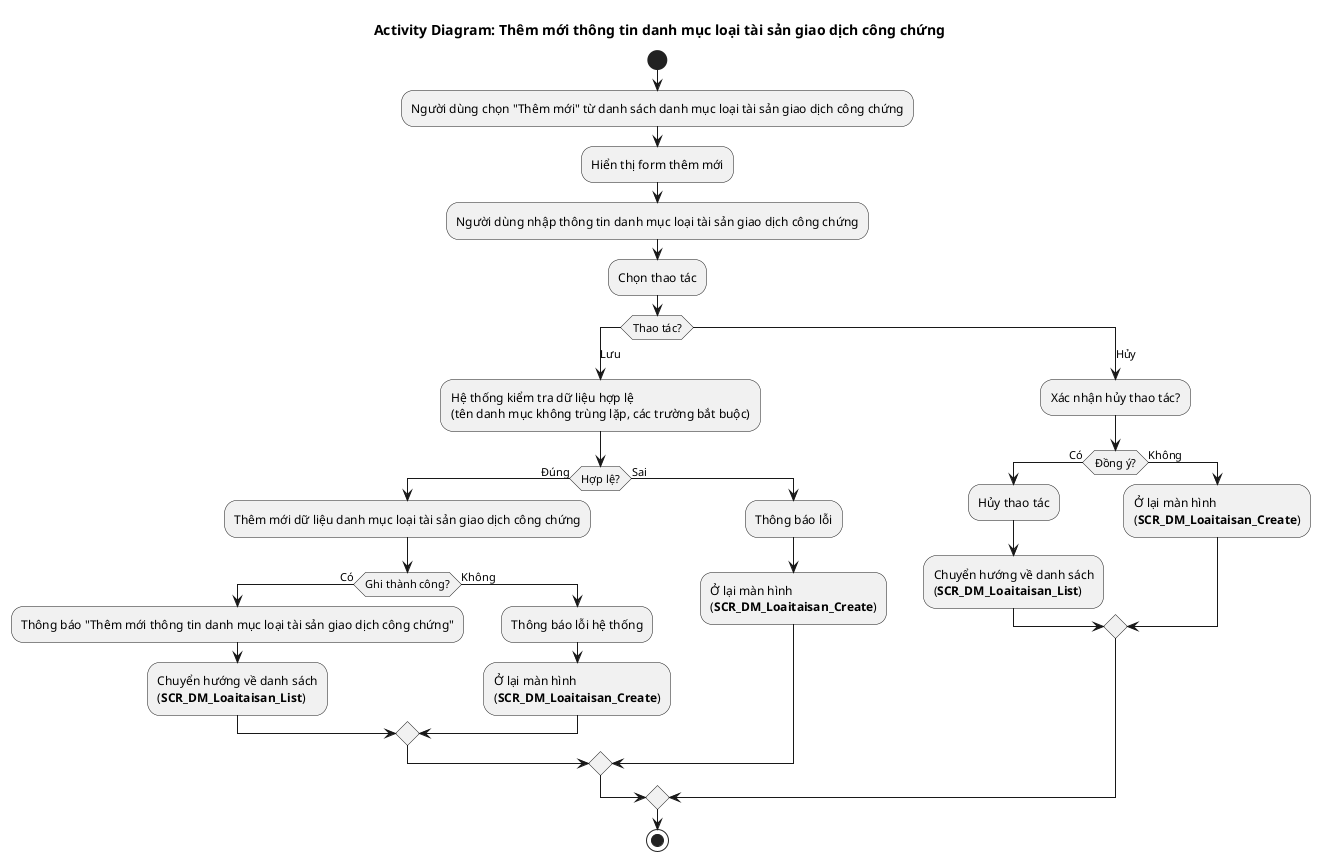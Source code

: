 @startuml AD_DM_Loaitaisan_Create

title Activity Diagram: Thêm mới thông tin danh mục loại tài sản giao dịch công chứng

start
:Người dùng chọn "Thêm mới" từ danh sách danh mục loại tài sản giao dịch công chứng;
:Hiển thị form thêm mới;
:Người dùng nhập thông tin danh mục loại tài sản giao dịch công chứng;
:Chọn thao tác;
  switch (Thao tác?)
    case (Lưu)
      :Hệ thống kiểm tra dữ liệu hợp lệ\n(tên danh mục không trùng lặp, các trường bắt buộc);
      if (Hợp lệ?) then (Đúng)
        :Thêm mới dữ liệu danh mục loại tài sản giao dịch công chứng;
          if (Ghi thành công?) then (Có)
            :Thông báo "Thêm mới thông tin danh mục loại tài sản giao dịch công chứng";
            :Chuyển hướng về danh sách\n(**SCR_DM_Loaitaisan_List**);
          else (Không)
            :Thông báo lỗi hệ thống;
            :Ở lại màn hình\n(**SCR_DM_Loaitaisan_Create**);
          endif
      else (Sai)
        :Thông báo lỗi;
        :Ở lại màn hình\n(**SCR_DM_Loaitaisan_Create**);
      endif
    case (Hủy)
      :Xác nhận hủy thao tác?;
      if (Đồng ý?) then (Có)
        :Hủy thao tác;
        :Chuyển hướng về danh sách\n(**SCR_DM_Loaitaisan_List**);
      else (Không)
        :Ở lại màn hình\n(**SCR_DM_Loaitaisan_Create**);
      endif
  endswitch
  stop
@enduml
